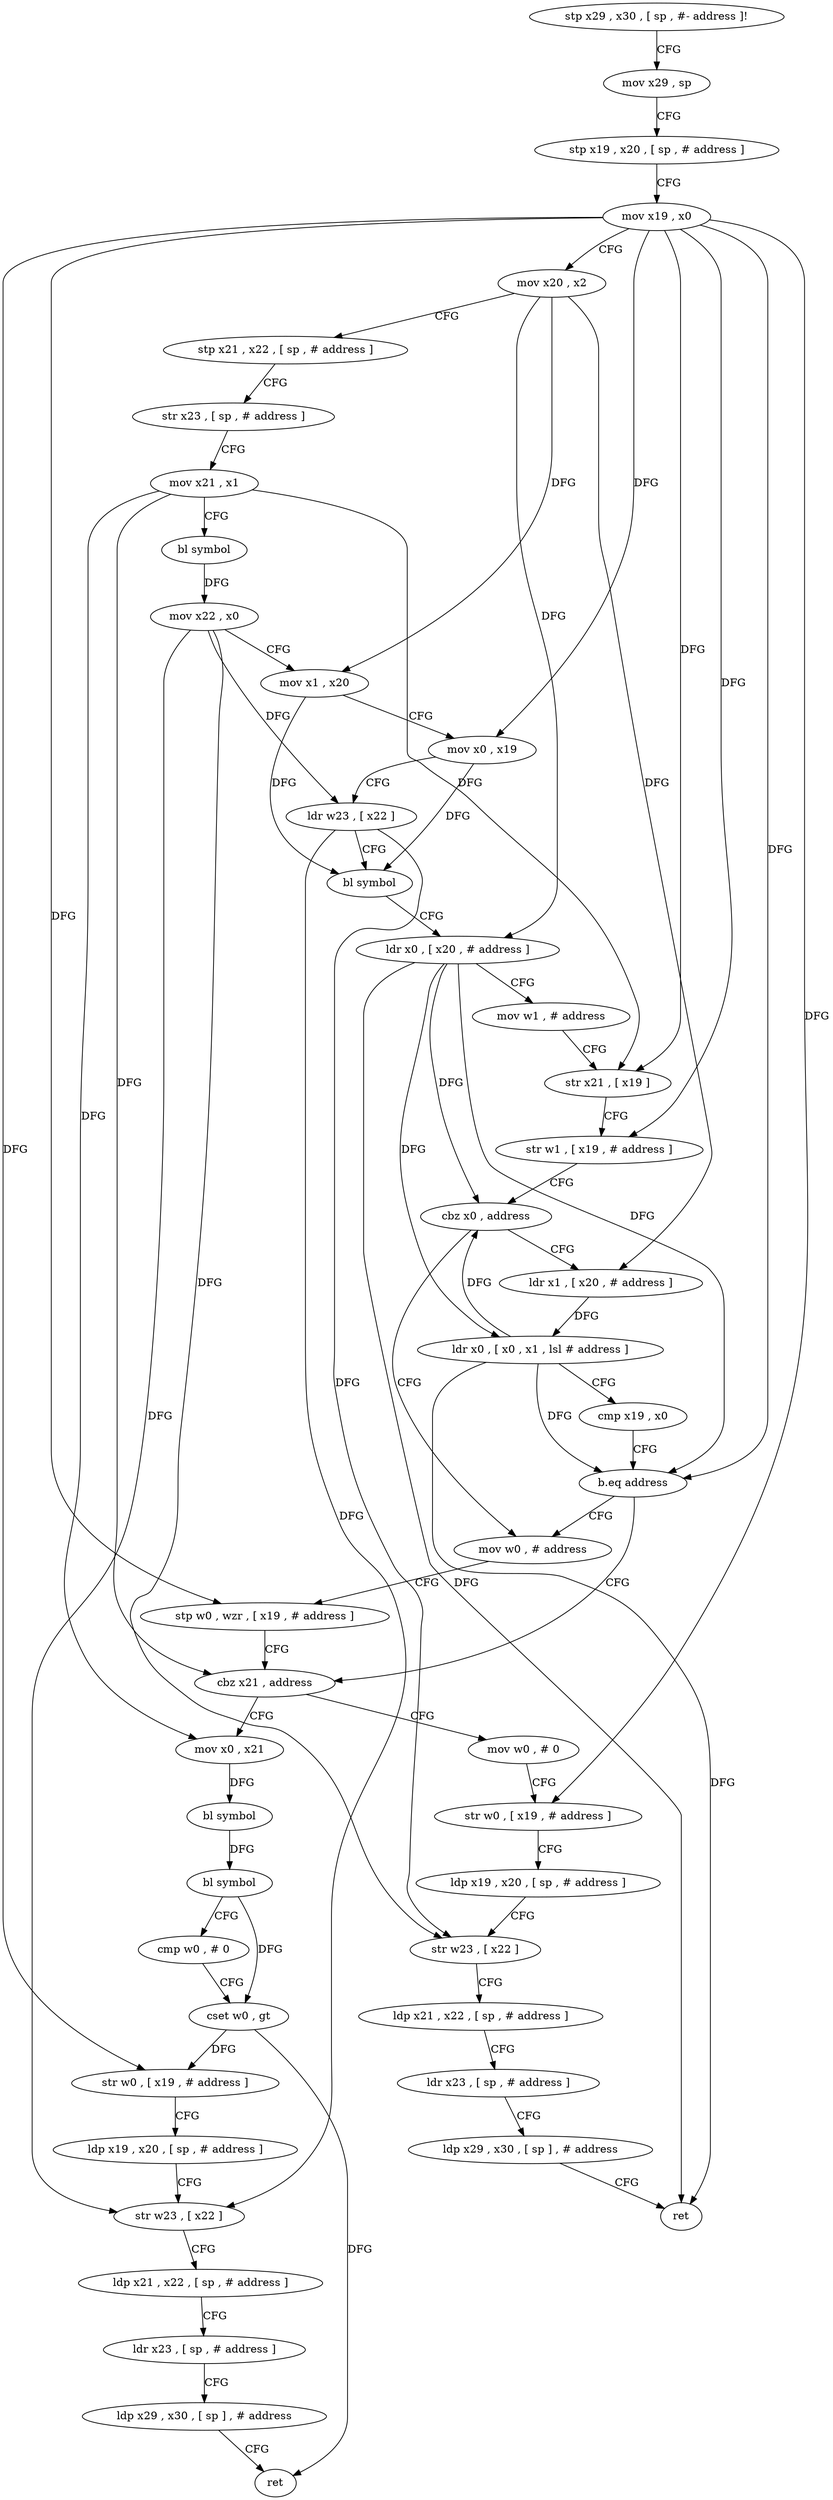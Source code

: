 digraph "func" {
"123384" [label = "stp x29 , x30 , [ sp , #- address ]!" ]
"123388" [label = "mov x29 , sp" ]
"123392" [label = "stp x19 , x20 , [ sp , # address ]" ]
"123396" [label = "mov x19 , x0" ]
"123400" [label = "mov x20 , x2" ]
"123404" [label = "stp x21 , x22 , [ sp , # address ]" ]
"123408" [label = "str x23 , [ sp , # address ]" ]
"123412" [label = "mov x21 , x1" ]
"123416" [label = "bl symbol" ]
"123420" [label = "mov x22 , x0" ]
"123424" [label = "mov x1 , x20" ]
"123428" [label = "mov x0 , x19" ]
"123432" [label = "ldr w23 , [ x22 ]" ]
"123436" [label = "bl symbol" ]
"123440" [label = "ldr x0 , [ x20 , # address ]" ]
"123444" [label = "mov w1 , # address" ]
"123448" [label = "str x21 , [ x19 ]" ]
"123452" [label = "str w1 , [ x19 , # address ]" ]
"123456" [label = "cbz x0 , address" ]
"123476" [label = "mov w0 , # address" ]
"123460" [label = "ldr x1 , [ x20 , # address ]" ]
"123480" [label = "stp w0 , wzr , [ x19 , # address ]" ]
"123484" [label = "cbz x21 , address" ]
"123464" [label = "ldr x0 , [ x0 , x1 , lsl # address ]" ]
"123468" [label = "cmp x19 , x0" ]
"123472" [label = "b.eq address" ]
"123536" [label = "mov w0 , # 0" ]
"123540" [label = "str w0 , [ x19 , # address ]" ]
"123544" [label = "ldp x19 , x20 , [ sp , # address ]" ]
"123548" [label = "str w23 , [ x22 ]" ]
"123552" [label = "ldp x21 , x22 , [ sp , # address ]" ]
"123556" [label = "ldr x23 , [ sp , # address ]" ]
"123560" [label = "ldp x29 , x30 , [ sp ] , # address" ]
"123564" [label = "ret" ]
"123488" [label = "mov x0 , x21" ]
"123492" [label = "bl symbol" ]
"123496" [label = "bl symbol" ]
"123500" [label = "cmp w0 , # 0" ]
"123504" [label = "cset w0 , gt" ]
"123508" [label = "str w0 , [ x19 , # address ]" ]
"123512" [label = "ldp x19 , x20 , [ sp , # address ]" ]
"123516" [label = "str w23 , [ x22 ]" ]
"123520" [label = "ldp x21 , x22 , [ sp , # address ]" ]
"123524" [label = "ldr x23 , [ sp , # address ]" ]
"123528" [label = "ldp x29 , x30 , [ sp ] , # address" ]
"123532" [label = "ret" ]
"123384" -> "123388" [ label = "CFG" ]
"123388" -> "123392" [ label = "CFG" ]
"123392" -> "123396" [ label = "CFG" ]
"123396" -> "123400" [ label = "CFG" ]
"123396" -> "123428" [ label = "DFG" ]
"123396" -> "123448" [ label = "DFG" ]
"123396" -> "123452" [ label = "DFG" ]
"123396" -> "123480" [ label = "DFG" ]
"123396" -> "123472" [ label = "DFG" ]
"123396" -> "123540" [ label = "DFG" ]
"123396" -> "123508" [ label = "DFG" ]
"123400" -> "123404" [ label = "CFG" ]
"123400" -> "123424" [ label = "DFG" ]
"123400" -> "123440" [ label = "DFG" ]
"123400" -> "123460" [ label = "DFG" ]
"123404" -> "123408" [ label = "CFG" ]
"123408" -> "123412" [ label = "CFG" ]
"123412" -> "123416" [ label = "CFG" ]
"123412" -> "123448" [ label = "DFG" ]
"123412" -> "123484" [ label = "DFG" ]
"123412" -> "123488" [ label = "DFG" ]
"123416" -> "123420" [ label = "DFG" ]
"123420" -> "123424" [ label = "CFG" ]
"123420" -> "123432" [ label = "DFG" ]
"123420" -> "123548" [ label = "DFG" ]
"123420" -> "123516" [ label = "DFG" ]
"123424" -> "123428" [ label = "CFG" ]
"123424" -> "123436" [ label = "DFG" ]
"123428" -> "123432" [ label = "CFG" ]
"123428" -> "123436" [ label = "DFG" ]
"123432" -> "123436" [ label = "CFG" ]
"123432" -> "123548" [ label = "DFG" ]
"123432" -> "123516" [ label = "DFG" ]
"123436" -> "123440" [ label = "CFG" ]
"123440" -> "123444" [ label = "CFG" ]
"123440" -> "123456" [ label = "DFG" ]
"123440" -> "123464" [ label = "DFG" ]
"123440" -> "123472" [ label = "DFG" ]
"123440" -> "123564" [ label = "DFG" ]
"123444" -> "123448" [ label = "CFG" ]
"123448" -> "123452" [ label = "CFG" ]
"123452" -> "123456" [ label = "CFG" ]
"123456" -> "123476" [ label = "CFG" ]
"123456" -> "123460" [ label = "CFG" ]
"123476" -> "123480" [ label = "CFG" ]
"123460" -> "123464" [ label = "DFG" ]
"123480" -> "123484" [ label = "CFG" ]
"123484" -> "123536" [ label = "CFG" ]
"123484" -> "123488" [ label = "CFG" ]
"123464" -> "123468" [ label = "CFG" ]
"123464" -> "123456" [ label = "DFG" ]
"123464" -> "123472" [ label = "DFG" ]
"123464" -> "123564" [ label = "DFG" ]
"123468" -> "123472" [ label = "CFG" ]
"123472" -> "123484" [ label = "CFG" ]
"123472" -> "123476" [ label = "CFG" ]
"123536" -> "123540" [ label = "CFG" ]
"123540" -> "123544" [ label = "CFG" ]
"123544" -> "123548" [ label = "CFG" ]
"123548" -> "123552" [ label = "CFG" ]
"123552" -> "123556" [ label = "CFG" ]
"123556" -> "123560" [ label = "CFG" ]
"123560" -> "123564" [ label = "CFG" ]
"123488" -> "123492" [ label = "DFG" ]
"123492" -> "123496" [ label = "DFG" ]
"123496" -> "123500" [ label = "CFG" ]
"123496" -> "123504" [ label = "DFG" ]
"123500" -> "123504" [ label = "CFG" ]
"123504" -> "123508" [ label = "DFG" ]
"123504" -> "123532" [ label = "DFG" ]
"123508" -> "123512" [ label = "CFG" ]
"123512" -> "123516" [ label = "CFG" ]
"123516" -> "123520" [ label = "CFG" ]
"123520" -> "123524" [ label = "CFG" ]
"123524" -> "123528" [ label = "CFG" ]
"123528" -> "123532" [ label = "CFG" ]
}
